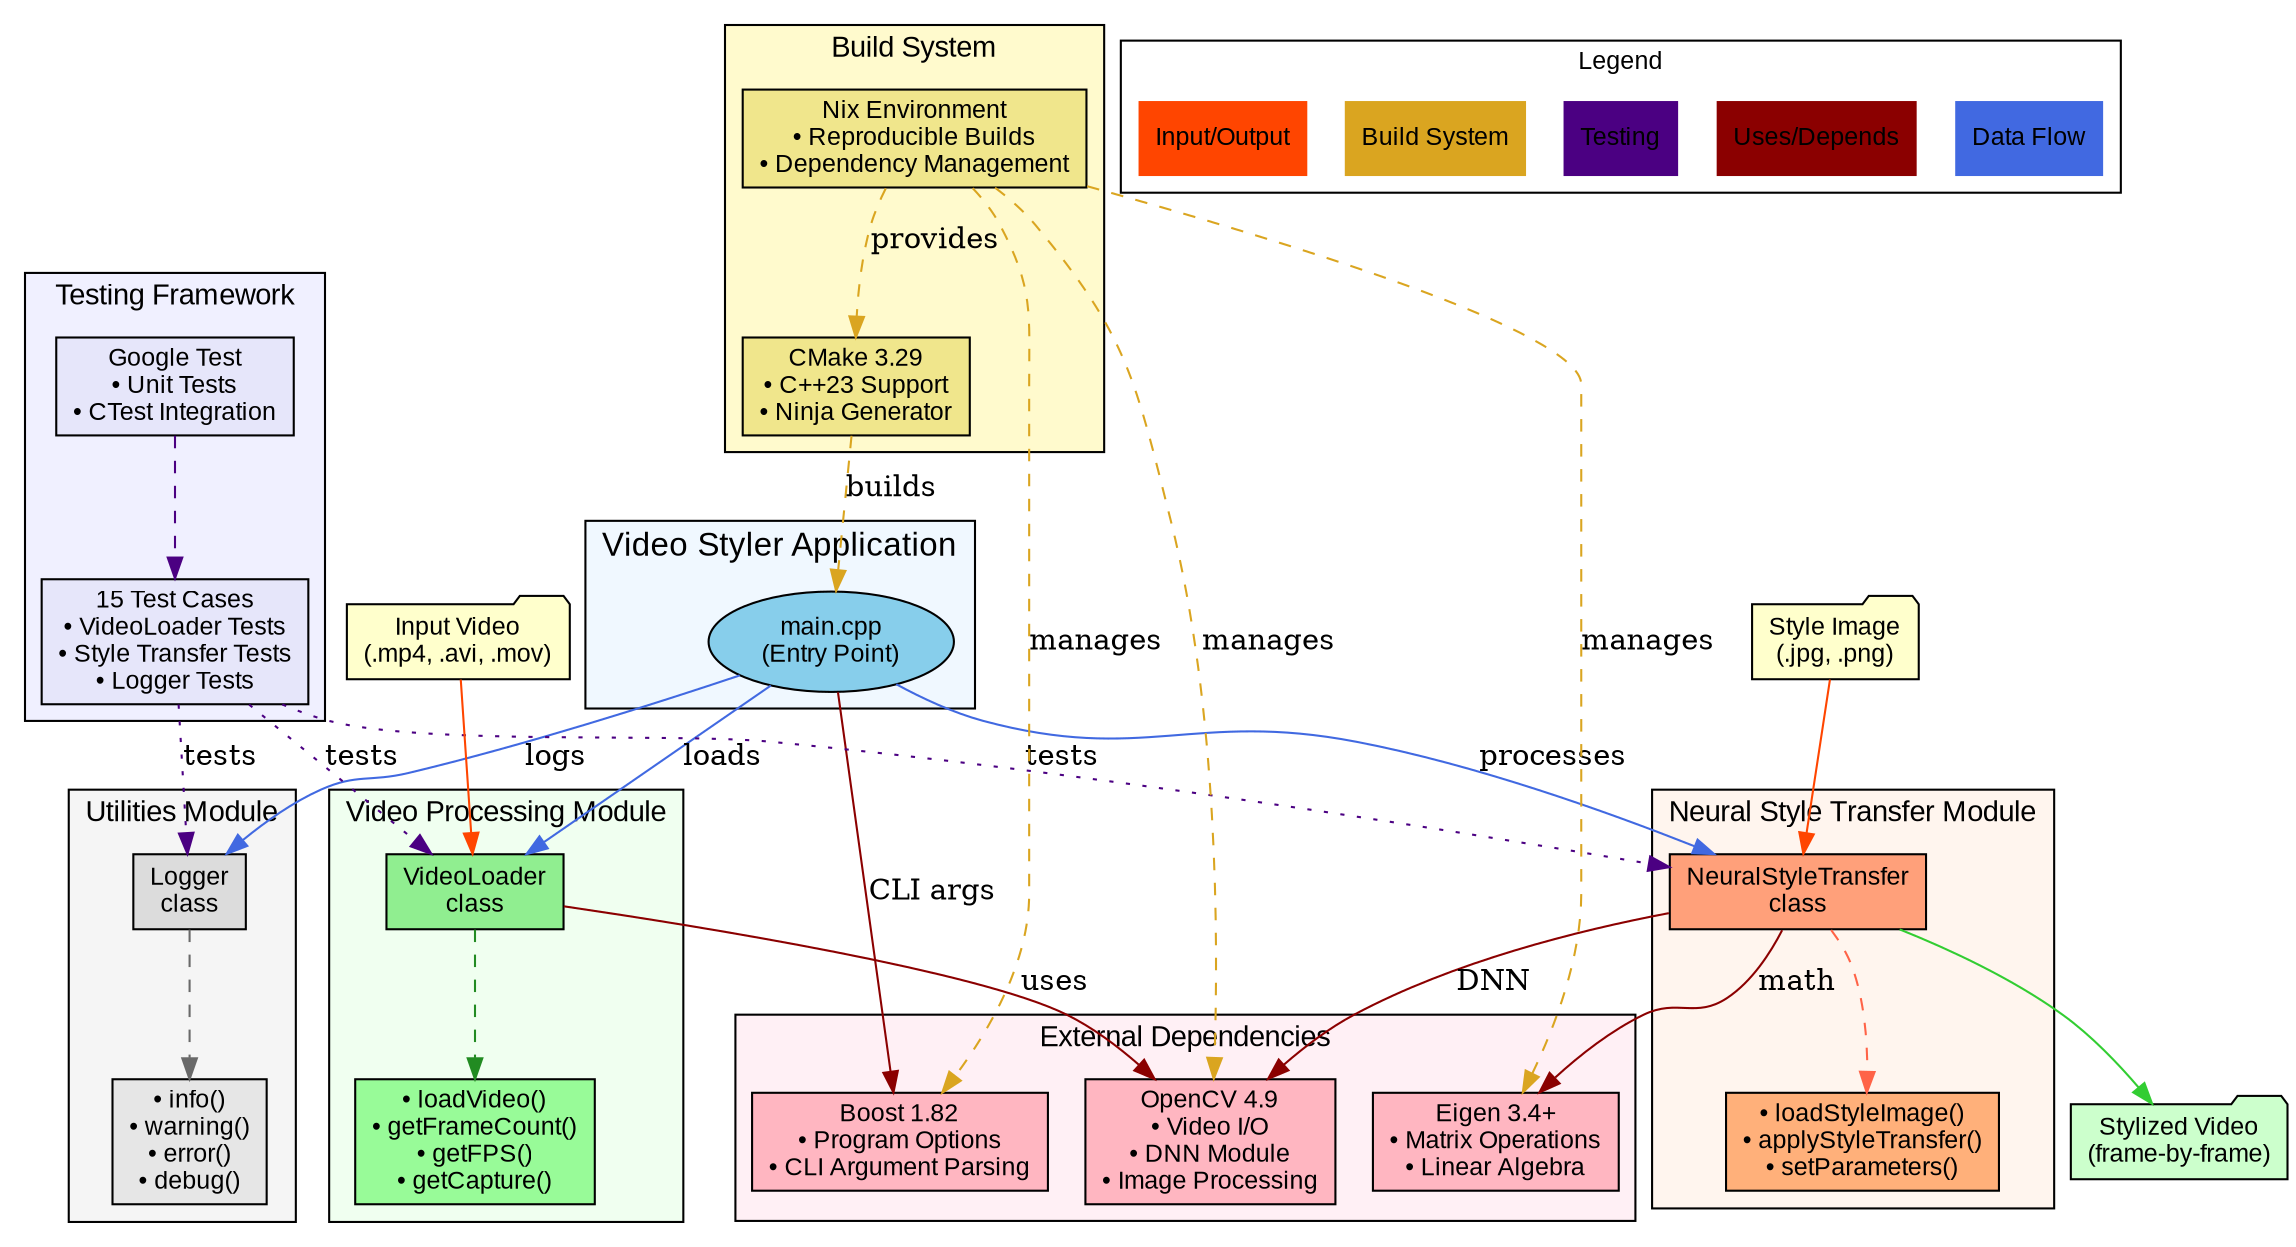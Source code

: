 digraph VideoStylerArchitecture {
    // Graph properties
    rankdir=TB;
    bgcolor="white";
    fontname="Arial";
    fontsize=14;
    
    // Node styles
    node [fontname="Arial", fontsize=12, shape=box, style=filled];
    
    // Define color scheme
    subgraph cluster_app {
        label="Video Styler Application";
        style=filled;
        fillcolor="#f0f8ff";
        fontsize=16;
        fontweight=bold;
        
        // Main application
        main [label="main.cpp\n(Entry Point)", fillcolor="#87ceeb", shape=ellipse];
    }
    
    subgraph cluster_video {
        label="Video Processing Module";
        style=filled;
        fillcolor="#f0fff0";
        fontsize=14;
        fontweight=bold;
        
        VideoLoader [label="VideoLoader\nclass", fillcolor="#90ee90"];
        video_methods [label="• loadVideo()\n• getFrameCount()\n• getFPS()\n• getCapture()", 
                      fillcolor="#98fb98", shape=record];
    }
    
    subgraph cluster_style {
        label="Neural Style Transfer Module";
        style=filled;
        fillcolor="#fff5ee";
        fontsize=14;
        fontweight=bold;
        
        NeuralStyleTransfer [label="NeuralStyleTransfer\nclass", fillcolor="#ffa07a"];
        style_methods [label="• loadStyleImage()\n• applyStyleTransfer()\n• setParameters()", 
                      fillcolor="#ffb07a", shape=record];
    }
    
    subgraph cluster_utils {
        label="Utilities Module";
        style=filled;
        fillcolor="#f5f5f5";
        fontsize=14;
        fontweight=bold;
        
        Logger [label="Logger\nclass", fillcolor="#dcdcdc"];
        logger_methods [label="• info()\n• warning()\n• error()\n• debug()", 
                       fillcolor="#e6e6e6", shape=record];
    }
    
    subgraph cluster_external {
        label="External Dependencies";
        style=filled;
        fillcolor="#fff0f5";
        fontsize=14;
        fontweight=bold;
        
        OpenCV [label="OpenCV 4.9\n• Video I/O\n• DNN Module\n• Image Processing", 
                fillcolor="#ffb6c1"];
        Eigen [label="Eigen 3.4+\n• Matrix Operations\n• Linear Algebra", 
               fillcolor="#ffb6c1"];
        Boost [label="Boost 1.82\n• Program Options\n• CLI Argument Parsing", 
               fillcolor="#ffb6c1"];
    }
    
    subgraph cluster_testing {
        label="Testing Framework";
        style=filled;
        fillcolor="#f0f0ff";
        fontsize=14;
        fontweight=bold;
        
        GoogleTest [label="Google Test\n• Unit Tests\n• CTest Integration", 
                   fillcolor="#e6e6fa"];
        TestSuite [label="15 Test Cases\n• VideoLoader Tests\n• Style Transfer Tests\n• Logger Tests", 
                  fillcolor="#e6e6fa"];
    }
    
    subgraph cluster_build {
        label="Build System";
        style=filled;
        fillcolor="#fffacd";
        fontsize=14;
        fontweight=bold;
        
        CMake [label="CMake 3.29\n• C++23 Support\n• Ninja Generator", 
               fillcolor="#f0e68c"];
        Nix [label="Nix Environment\n• Reproducible Builds\n• Dependency Management", 
             fillcolor="#f0e68c"];
    }
    
    // Data flow arrows
    main -> VideoLoader [label="loads", color="#4169e1"];
    main -> NeuralStyleTransfer [label="processes", color="#4169e1"];
    main -> Logger [label="logs", color="#4169e1"];
    
    VideoLoader -> video_methods [style=dashed, color="#228b22"];
    NeuralStyleTransfer -> style_methods [style=dashed, color="#ff6347"];
    Logger -> logger_methods [style=dashed, color="#696969"];
    
    // External dependencies
    VideoLoader -> OpenCV [label="uses", color="#8b0000"];
    NeuralStyleTransfer -> OpenCV [label="DNN", color="#8b0000"];
    NeuralStyleTransfer -> Eigen [label="math", color="#8b0000"];
    main -> Boost [label="CLI args", color="#8b0000"];
    
    // Testing connections
    GoogleTest -> TestSuite [style=dashed, color="#4b0082"];
    TestSuite -> VideoLoader [label="tests", color="#4b0082", style=dotted];
    TestSuite -> NeuralStyleTransfer [label="tests", color="#4b0082", style=dotted];
    TestSuite -> Logger [label="tests", color="#4b0082", style=dotted];
    
    // Build system connections
    CMake -> main [label="builds", color="#daa520", style=dashed];
    Nix -> CMake [label="provides", color="#daa520", style=dashed];
    Nix -> OpenCV [label="manages", color="#daa520", style=dashed];
    Nix -> Eigen [label="manages", color="#daa520", style=dashed];
    Nix -> Boost [label="manages", color="#daa520", style=dashed];
    
    // Processing flow
    video_input [label="Input Video\n(.mp4, .avi, .mov)", shape=folder, fillcolor="#ffffcc"];
    style_input [label="Style Image\n(.jpg, .png)", shape=folder, fillcolor="#ffffcc"];
    output_video [label="Stylized Video\n(frame-by-frame)", shape=folder, fillcolor="#ccffcc"];
    
    video_input -> VideoLoader [color="#ff4500"];
    style_input -> NeuralStyleTransfer [color="#ff4500"];
    NeuralStyleTransfer -> output_video [color="#32cd32"];
    
    // Legend
    subgraph cluster_legend {
        label="Legend";
        style=filled;
        fillcolor="#ffffff";
        fontsize=12;
        
        legend_flow [label="Data Flow", color="#4169e1", shape=plaintext];
        legend_uses [label="Uses/Depends", color="#8b0000", shape=plaintext];
        legend_tests [label="Testing", color="#4b0082", shape=plaintext];
        legend_build [label="Build System", color="#daa520", shape=plaintext];
        legend_io [label="Input/Output", color="#ff4500", shape=plaintext];
    }
}
